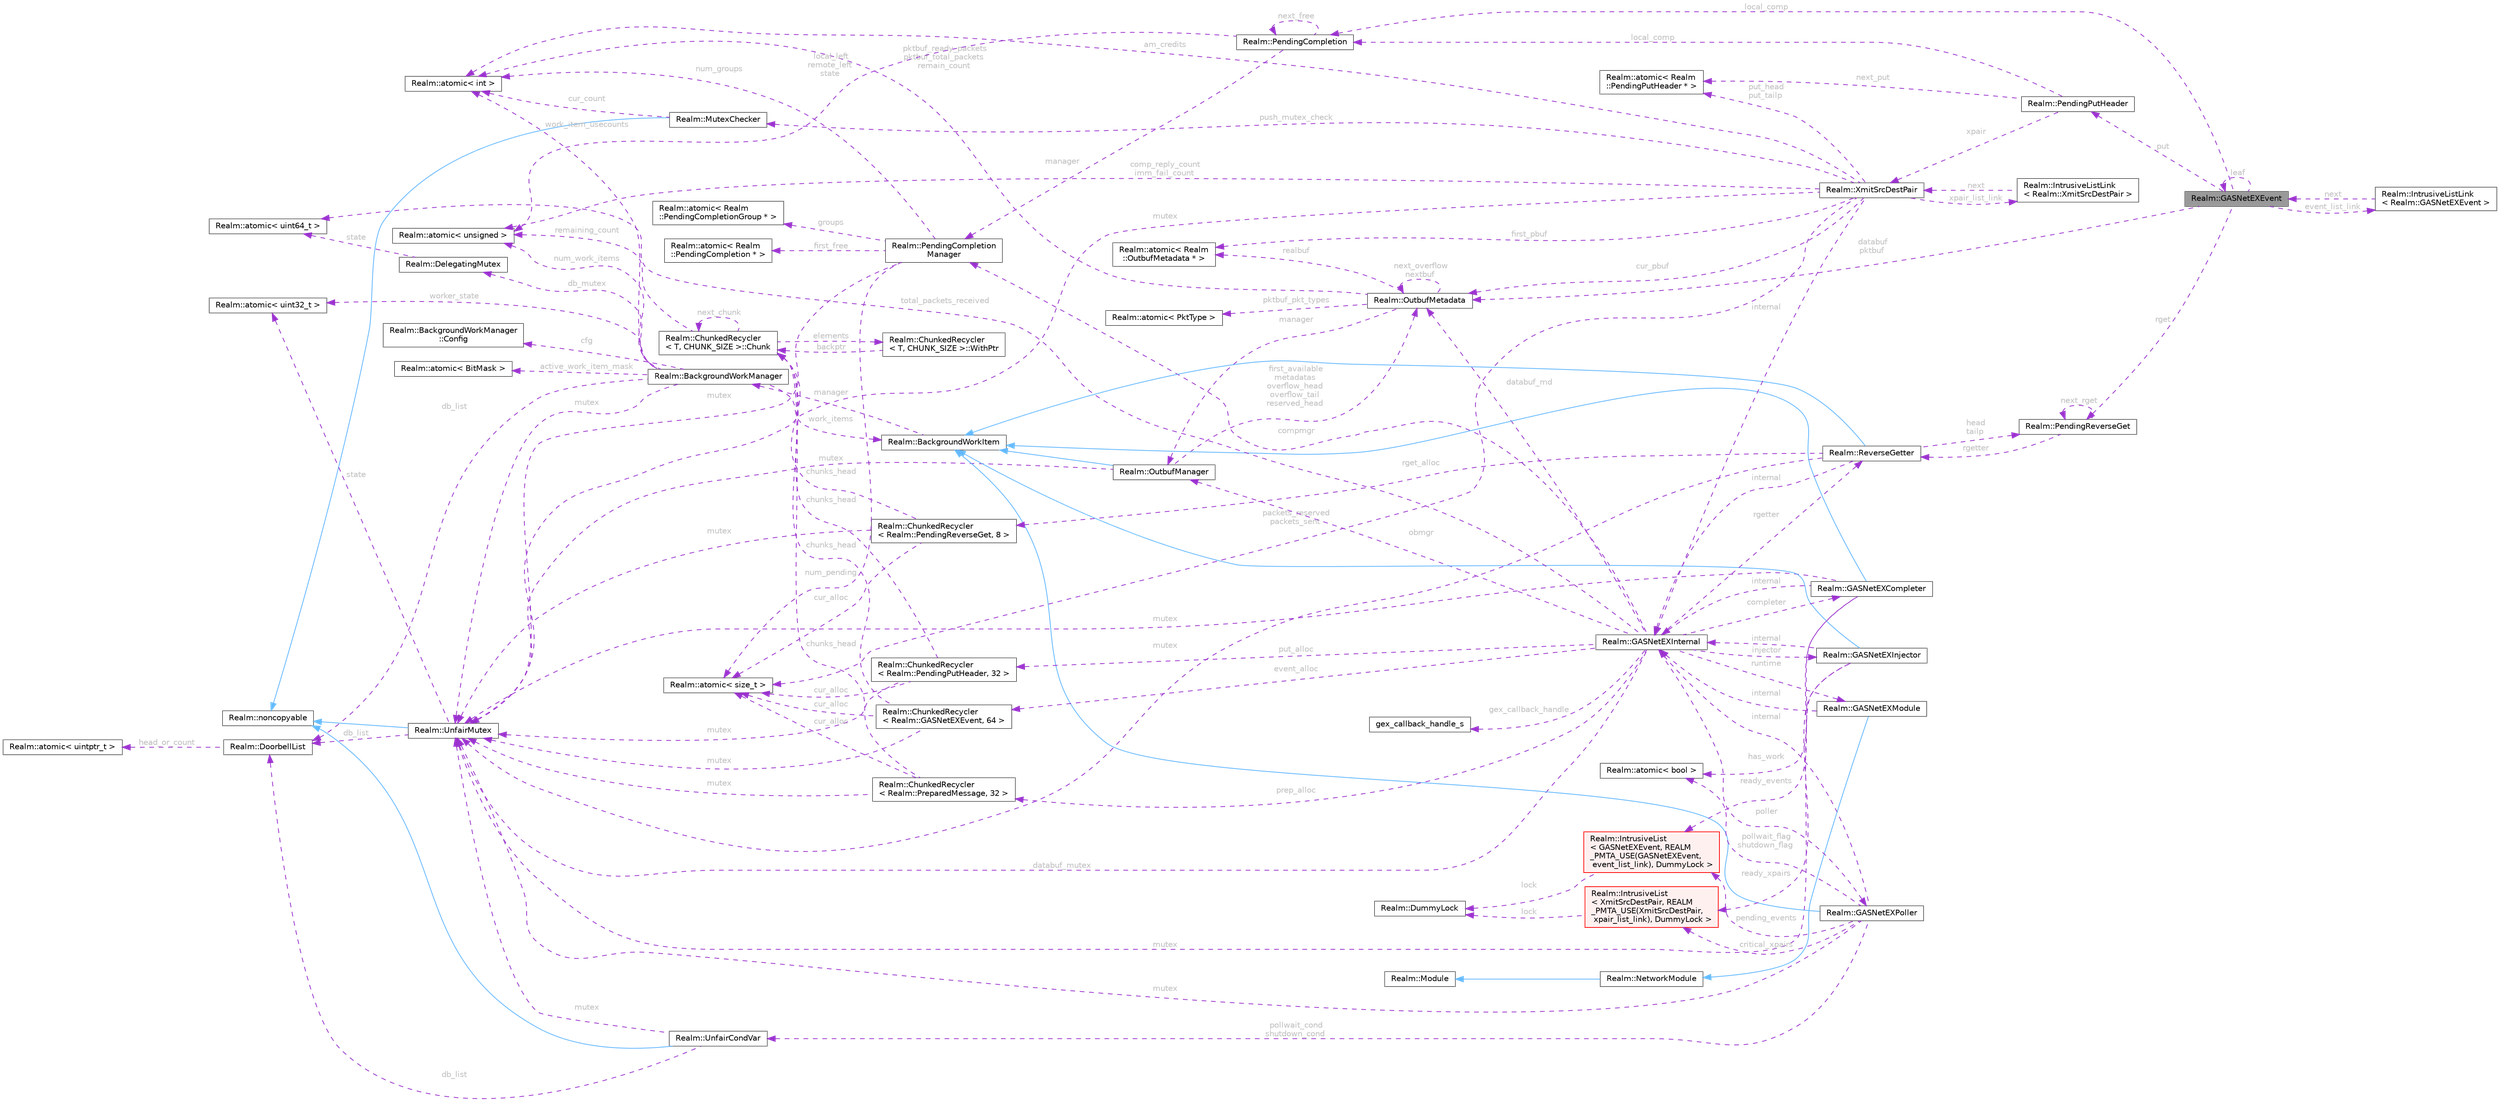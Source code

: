 digraph "Realm::GASNetEXEvent"
{
 // LATEX_PDF_SIZE
  bgcolor="transparent";
  edge [fontname=Helvetica,fontsize=10,labelfontname=Helvetica,labelfontsize=10];
  node [fontname=Helvetica,fontsize=10,shape=box,height=0.2,width=0.4];
  rankdir="LR";
  Node1 [id="Node000001",label="Realm::GASNetEXEvent",height=0.2,width=0.4,color="gray40", fillcolor="grey60", style="filled", fontcolor="black",tooltip=" "];
  Node2 -> Node1 [id="edge1_Node000001_Node000002",dir="back",color="darkorchid3",style="dashed",tooltip=" ",label=" event_list_link",fontcolor="grey" ];
  Node2 [id="Node000002",label="Realm::IntrusiveListLink\l\< Realm::GASNetEXEvent \>",height=0.2,width=0.4,color="gray40", fillcolor="white", style="filled",URL="$structRealm_1_1IntrusiveListLink.html",tooltip=" "];
  Node1 -> Node2 [id="edge2_Node000002_Node000001",dir="back",color="darkorchid3",style="dashed",tooltip=" ",label=" next",fontcolor="grey" ];
  Node3 -> Node1 [id="edge3_Node000001_Node000003",dir="back",color="darkorchid3",style="dashed",tooltip=" ",label=" local_comp",fontcolor="grey" ];
  Node3 [id="Node000003",label="Realm::PendingCompletion",height=0.2,width=0.4,color="gray40", fillcolor="white", style="filled",URL="$classRealm_1_1PendingCompletion.html",tooltip=" "];
  Node3 -> Node3 [id="edge4_Node000003_Node000003",dir="back",color="darkorchid3",style="dashed",tooltip=" ",label=" next_free",fontcolor="grey" ];
  Node4 -> Node3 [id="edge5_Node000003_Node000004",dir="back",color="darkorchid3",style="dashed",tooltip=" ",label=" manager",fontcolor="grey" ];
  Node4 [id="Node000004",label="Realm::PendingCompletion\lManager",height=0.2,width=0.4,color="gray40", fillcolor="white", style="filled",URL="$classRealm_1_1PendingCompletionManager.html",tooltip=" "];
  Node5 -> Node4 [id="edge6_Node000004_Node000005",dir="back",color="darkorchid3",style="dashed",tooltip=" ",label=" mutex",fontcolor="grey" ];
  Node5 [id="Node000005",label="Realm::UnfairMutex",height=0.2,width=0.4,color="gray40", fillcolor="white", style="filled",URL="$classRealm_1_1UnfairMutex.html",tooltip=" "];
  Node6 -> Node5 [id="edge7_Node000005_Node000006",dir="back",color="steelblue1",style="solid",tooltip=" "];
  Node6 [id="Node000006",label="Realm::noncopyable",height=0.2,width=0.4,color="gray40", fillcolor="white", style="filled",URL="$classRealm_1_1noncopyable.html",tooltip=" "];
  Node7 -> Node5 [id="edge8_Node000005_Node000007",dir="back",color="darkorchid3",style="dashed",tooltip=" ",label=" state",fontcolor="grey" ];
  Node7 [id="Node000007",label="Realm::atomic\< uint32_t \>",height=0.2,width=0.4,color="gray40", fillcolor="white", style="filled",URL="$classRealm_1_1atomic.html",tooltip=" "];
  Node8 -> Node5 [id="edge9_Node000005_Node000008",dir="back",color="darkorchid3",style="dashed",tooltip=" ",label=" db_list",fontcolor="grey" ];
  Node8 [id="Node000008",label="Realm::DoorbellList",height=0.2,width=0.4,color="gray40", fillcolor="white", style="filled",URL="$classRealm_1_1DoorbellList.html",tooltip=" "];
  Node9 -> Node8 [id="edge10_Node000008_Node000009",dir="back",color="darkorchid3",style="dashed",tooltip=" ",label=" head_or_count",fontcolor="grey" ];
  Node9 [id="Node000009",label="Realm::atomic\< uintptr_t \>",height=0.2,width=0.4,color="gray40", fillcolor="white", style="filled",URL="$classRealm_1_1atomic.html",tooltip=" "];
  Node10 -> Node4 [id="edge11_Node000004_Node000010",dir="back",color="darkorchid3",style="dashed",tooltip=" ",label=" first_free",fontcolor="grey" ];
  Node10 [id="Node000010",label="Realm::atomic\< Realm\l::PendingCompletion * \>",height=0.2,width=0.4,color="gray40", fillcolor="white", style="filled",URL="$classRealm_1_1atomic.html",tooltip=" "];
  Node11 -> Node4 [id="edge12_Node000004_Node000011",dir="back",color="darkorchid3",style="dashed",tooltip=" ",label=" num_groups",fontcolor="grey" ];
  Node11 [id="Node000011",label="Realm::atomic\< int \>",height=0.2,width=0.4,color="gray40", fillcolor="white", style="filled",URL="$classRealm_1_1atomic.html",tooltip=" "];
  Node12 -> Node4 [id="edge13_Node000004_Node000012",dir="back",color="darkorchid3",style="dashed",tooltip=" ",label=" groups",fontcolor="grey" ];
  Node12 [id="Node000012",label="Realm::atomic\< Realm\l::PendingCompletionGroup * \>",height=0.2,width=0.4,color="gray40", fillcolor="white", style="filled",URL="$classRealm_1_1atomic.html",tooltip=" "];
  Node13 -> Node4 [id="edge14_Node000004_Node000013",dir="back",color="darkorchid3",style="dashed",tooltip=" ",label=" num_pending",fontcolor="grey" ];
  Node13 [id="Node000013",label="Realm::atomic\< size_t \>",height=0.2,width=0.4,color="gray40", fillcolor="white", style="filled",URL="$classRealm_1_1atomic.html",tooltip=" "];
  Node14 -> Node3 [id="edge15_Node000003_Node000014",dir="back",color="darkorchid3",style="dashed",tooltip=" ",label=" local_left\nremote_left\nstate",fontcolor="grey" ];
  Node14 [id="Node000014",label="Realm::atomic\< unsigned \>",height=0.2,width=0.4,color="gray40", fillcolor="white", style="filled",URL="$classRealm_1_1atomic.html",tooltip=" "];
  Node15 -> Node1 [id="edge16_Node000001_Node000015",dir="back",color="darkorchid3",style="dashed",tooltip=" ",label=" databuf\npktbuf",fontcolor="grey" ];
  Node15 [id="Node000015",label="Realm::OutbufMetadata",height=0.2,width=0.4,color="gray40", fillcolor="white", style="filled",URL="$classRealm_1_1OutbufMetadata.html",tooltip=" "];
  Node16 -> Node15 [id="edge17_Node000015_Node000016",dir="back",color="darkorchid3",style="dashed",tooltip=" ",label=" manager",fontcolor="grey" ];
  Node16 [id="Node000016",label="Realm::OutbufManager",height=0.2,width=0.4,color="gray40", fillcolor="white", style="filled",URL="$classRealm_1_1OutbufManager.html",tooltip=" "];
  Node17 -> Node16 [id="edge18_Node000016_Node000017",dir="back",color="steelblue1",style="solid",tooltip=" "];
  Node17 [id="Node000017",label="Realm::BackgroundWorkItem",height=0.2,width=0.4,color="gray40", fillcolor="white", style="filled",URL="$classRealm_1_1BackgroundWorkItem.html",tooltip=" "];
  Node18 -> Node17 [id="edge19_Node000017_Node000018",dir="back",color="darkorchid3",style="dashed",tooltip=" ",label=" manager",fontcolor="grey" ];
  Node18 [id="Node000018",label="Realm::BackgroundWorkManager",height=0.2,width=0.4,color="gray40", fillcolor="white", style="filled",URL="$classRealm_1_1BackgroundWorkManager.html",tooltip=" "];
  Node19 -> Node18 [id="edge20_Node000018_Node000019",dir="back",color="darkorchid3",style="dashed",tooltip=" ",label=" cfg",fontcolor="grey" ];
  Node19 [id="Node000019",label="Realm::BackgroundWorkManager\l::Config",height=0.2,width=0.4,color="gray40", fillcolor="white", style="filled",URL="$structRealm_1_1BackgroundWorkManager_1_1Config.html",tooltip=" "];
  Node5 -> Node18 [id="edge21_Node000018_Node000005",dir="back",color="darkorchid3",style="dashed",tooltip=" ",label=" mutex",fontcolor="grey" ];
  Node14 -> Node18 [id="edge22_Node000018_Node000014",dir="back",color="darkorchid3",style="dashed",tooltip=" ",label=" num_work_items",fontcolor="grey" ];
  Node20 -> Node18 [id="edge23_Node000018_Node000020",dir="back",color="darkorchid3",style="dashed",tooltip=" ",label=" active_work_item_mask",fontcolor="grey" ];
  Node20 [id="Node000020",label="Realm::atomic\< BitMask \>",height=0.2,width=0.4,color="gray40", fillcolor="white", style="filled",URL="$classRealm_1_1atomic.html",tooltip=" "];
  Node11 -> Node18 [id="edge24_Node000018_Node000011",dir="back",color="darkorchid3",style="dashed",tooltip=" ",label=" work_item_usecounts",fontcolor="grey" ];
  Node17 -> Node18 [id="edge25_Node000018_Node000017",dir="back",color="darkorchid3",style="dashed",tooltip=" ",label=" work_items",fontcolor="grey" ];
  Node7 -> Node18 [id="edge26_Node000018_Node000007",dir="back",color="darkorchid3",style="dashed",tooltip=" ",label=" worker_state",fontcolor="grey" ];
  Node21 -> Node18 [id="edge27_Node000018_Node000021",dir="back",color="darkorchid3",style="dashed",tooltip=" ",label=" db_mutex",fontcolor="grey" ];
  Node21 [id="Node000021",label="Realm::DelegatingMutex",height=0.2,width=0.4,color="gray40", fillcolor="white", style="filled",URL="$classRealm_1_1DelegatingMutex.html",tooltip=" "];
  Node22 -> Node21 [id="edge28_Node000021_Node000022",dir="back",color="darkorchid3",style="dashed",tooltip=" ",label=" state",fontcolor="grey" ];
  Node22 [id="Node000022",label="Realm::atomic\< uint64_t \>",height=0.2,width=0.4,color="gray40", fillcolor="white", style="filled",URL="$classRealm_1_1atomic.html",tooltip=" "];
  Node8 -> Node18 [id="edge29_Node000018_Node000008",dir="back",color="darkorchid3",style="dashed",tooltip=" ",label=" db_list",fontcolor="grey" ];
  Node15 -> Node16 [id="edge30_Node000016_Node000015",dir="back",color="darkorchid3",style="dashed",tooltip=" ",label=" first_available\nmetadatas\noverflow_head\noverflow_tail\nreserved_head",fontcolor="grey" ];
  Node5 -> Node16 [id="edge31_Node000016_Node000005",dir="back",color="darkorchid3",style="dashed",tooltip=" ",label=" mutex",fontcolor="grey" ];
  Node15 -> Node15 [id="edge32_Node000015_Node000015",dir="back",color="darkorchid3",style="dashed",tooltip=" ",label=" next_overflow\nnextbuf",fontcolor="grey" ];
  Node23 -> Node15 [id="edge33_Node000015_Node000023",dir="back",color="darkorchid3",style="dashed",tooltip=" ",label=" realbuf",fontcolor="grey" ];
  Node23 [id="Node000023",label="Realm::atomic\< Realm\l::OutbufMetadata * \>",height=0.2,width=0.4,color="gray40", fillcolor="white", style="filled",URL="$classRealm_1_1atomic.html",tooltip=" "];
  Node11 -> Node15 [id="edge34_Node000015_Node000011",dir="back",color="darkorchid3",style="dashed",tooltip=" ",label=" pktbuf_ready_packets\npktbuf_total_packets\nremain_count",fontcolor="grey" ];
  Node24 -> Node15 [id="edge35_Node000015_Node000024",dir="back",color="darkorchid3",style="dashed",tooltip=" ",label=" pktbuf_pkt_types",fontcolor="grey" ];
  Node24 [id="Node000024",label="Realm::atomic\< PktType \>",height=0.2,width=0.4,color="gray40", fillcolor="white", style="filled",URL="$classRealm_1_1atomic.html",tooltip=" "];
  Node25 -> Node1 [id="edge36_Node000001_Node000025",dir="back",color="darkorchid3",style="dashed",tooltip=" ",label=" rget",fontcolor="grey" ];
  Node25 [id="Node000025",label="Realm::PendingReverseGet",height=0.2,width=0.4,color="gray40", fillcolor="white", style="filled",URL="$structRealm_1_1PendingReverseGet.html",tooltip=" "];
  Node26 -> Node25 [id="edge37_Node000025_Node000026",dir="back",color="darkorchid3",style="dashed",tooltip=" ",label=" rgetter",fontcolor="grey" ];
  Node26 [id="Node000026",label="Realm::ReverseGetter",height=0.2,width=0.4,color="gray40", fillcolor="white", style="filled",URL="$classRealm_1_1ReverseGetter.html",tooltip=" "];
  Node17 -> Node26 [id="edge38_Node000026_Node000017",dir="back",color="steelblue1",style="solid",tooltip=" "];
  Node27 -> Node26 [id="edge39_Node000026_Node000027",dir="back",color="darkorchid3",style="dashed",tooltip=" ",label=" internal",fontcolor="grey" ];
  Node27 [id="Node000027",label="Realm::GASNetEXInternal",height=0.2,width=0.4,color="gray40", fillcolor="white", style="filled",URL="$classRealm_1_1GASNetEXInternal.html",tooltip=" "];
  Node28 -> Node27 [id="edge40_Node000027_Node000028",dir="back",color="darkorchid3",style="dashed",tooltip=" ",label=" runtime",fontcolor="grey" ];
  Node28 [id="Node000028",label="Realm::GASNetEXModule",height=0.2,width=0.4,color="gray40", fillcolor="white", style="filled",URL="$classRealm_1_1GASNetEXModule.html",tooltip=" "];
  Node29 -> Node28 [id="edge41_Node000028_Node000029",dir="back",color="steelblue1",style="solid",tooltip=" "];
  Node29 [id="Node000029",label="Realm::NetworkModule",height=0.2,width=0.4,color="gray40", fillcolor="white", style="filled",URL="$classRealm_1_1NetworkModule.html",tooltip=" "];
  Node30 -> Node29 [id="edge42_Node000029_Node000030",dir="back",color="steelblue1",style="solid",tooltip=" "];
  Node30 [id="Node000030",label="Realm::Module",height=0.2,width=0.4,color="gray40", fillcolor="white", style="filled",URL="$classRealm_1_1Module.html",tooltip=" "];
  Node27 -> Node28 [id="edge43_Node000028_Node000027",dir="back",color="darkorchid3",style="dashed",tooltip=" ",label=" internal",fontcolor="grey" ];
  Node31 -> Node27 [id="edge44_Node000027_Node000031",dir="back",color="darkorchid3",style="dashed",tooltip=" ",label=" poller",fontcolor="grey" ];
  Node31 [id="Node000031",label="Realm::GASNetEXPoller",height=0.2,width=0.4,color="gray40", fillcolor="white", style="filled",URL="$classRealm_1_1GASNetEXPoller.html",tooltip=" "];
  Node17 -> Node31 [id="edge45_Node000031_Node000017",dir="back",color="steelblue1",style="solid",tooltip=" "];
  Node27 -> Node31 [id="edge46_Node000031_Node000027",dir="back",color="darkorchid3",style="dashed",tooltip=" ",label=" internal",fontcolor="grey" ];
  Node5 -> Node31 [id="edge47_Node000031_Node000005",dir="back",color="darkorchid3",style="dashed",tooltip=" ",label=" mutex",fontcolor="grey" ];
  Node32 -> Node31 [id="edge48_Node000031_Node000032",dir="back",color="darkorchid3",style="dashed",tooltip=" ",label=" pollwait_flag\nshutdown_flag",fontcolor="grey" ];
  Node32 [id="Node000032",label="Realm::atomic\< bool \>",height=0.2,width=0.4,color="gray40", fillcolor="white", style="filled",URL="$classRealm_1_1atomic.html",tooltip=" "];
  Node33 -> Node31 [id="edge49_Node000031_Node000033",dir="back",color="darkorchid3",style="dashed",tooltip=" ",label=" pollwait_cond\nshutdown_cond",fontcolor="grey" ];
  Node33 [id="Node000033",label="Realm::UnfairCondVar",height=0.2,width=0.4,color="gray40", fillcolor="white", style="filled",URL="$classRealm_1_1UnfairCondVar.html",tooltip=" "];
  Node6 -> Node33 [id="edge50_Node000033_Node000006",dir="back",color="steelblue1",style="solid",tooltip=" "];
  Node5 -> Node33 [id="edge51_Node000033_Node000005",dir="back",color="darkorchid3",style="dashed",tooltip=" ",label=" mutex",fontcolor="grey" ];
  Node8 -> Node33 [id="edge52_Node000033_Node000008",dir="back",color="darkorchid3",style="dashed",tooltip=" ",label=" db_list",fontcolor="grey" ];
  Node34 -> Node31 [id="edge53_Node000031_Node000034",dir="back",color="darkorchid3",style="dashed",tooltip=" ",label=" critical_xpairs",fontcolor="grey" ];
  Node34 [id="Node000034",label="Realm::IntrusiveList\l\< XmitSrcDestPair, REALM\l_PMTA_USE(XmitSrcDestPair,\l xpair_list_link), DummyLock \>",height=0.2,width=0.4,color="red", fillcolor="#FFF0F0", style="filled",URL="$classRealm_1_1IntrusiveList.html",tooltip=" "];
  Node35 -> Node34 [id="edge54_Node000034_Node000035",dir="back",color="darkorchid3",style="dashed",tooltip=" ",label=" lock",fontcolor="grey" ];
  Node35 [id="Node000035",label="Realm::DummyLock",height=0.2,width=0.4,color="gray40", fillcolor="white", style="filled",URL="$classRealm_1_1DummyLock.html",tooltip=" "];
  Node41 -> Node31 [id="edge55_Node000031_Node000041",dir="back",color="darkorchid3",style="dashed",tooltip=" ",label=" pending_events",fontcolor="grey" ];
  Node41 [id="Node000041",label="Realm::IntrusiveList\l\< GASNetEXEvent, REALM\l_PMTA_USE(GASNetEXEvent,\l event_list_link), DummyLock \>",height=0.2,width=0.4,color="red", fillcolor="#FFF0F0", style="filled",URL="$classRealm_1_1IntrusiveList.html",tooltip=" "];
  Node35 -> Node41 [id="edge56_Node000041_Node000035",dir="back",color="darkorchid3",style="dashed",tooltip=" ",label=" lock",fontcolor="grey" ];
  Node43 -> Node27 [id="edge57_Node000027_Node000043",dir="back",color="darkorchid3",style="dashed",tooltip=" ",label=" injector",fontcolor="grey" ];
  Node43 [id="Node000043",label="Realm::GASNetEXInjector",height=0.2,width=0.4,color="gray40", fillcolor="white", style="filled",URL="$classRealm_1_1GASNetEXInjector.html",tooltip=" "];
  Node17 -> Node43 [id="edge58_Node000043_Node000017",dir="back",color="steelblue1",style="solid",tooltip=" "];
  Node27 -> Node43 [id="edge59_Node000043_Node000027",dir="back",color="darkorchid3",style="dashed",tooltip=" ",label=" internal",fontcolor="grey" ];
  Node5 -> Node43 [id="edge60_Node000043_Node000005",dir="back",color="darkorchid3",style="dashed",tooltip=" ",label=" mutex",fontcolor="grey" ];
  Node34 -> Node43 [id="edge61_Node000043_Node000034",dir="back",color="darkorchid3",style="dashed",tooltip=" ",label=" ready_xpairs",fontcolor="grey" ];
  Node44 -> Node27 [id="edge62_Node000027_Node000044",dir="back",color="darkorchid3",style="dashed",tooltip=" ",label=" completer",fontcolor="grey" ];
  Node44 [id="Node000044",label="Realm::GASNetEXCompleter",height=0.2,width=0.4,color="gray40", fillcolor="white", style="filled",URL="$classRealm_1_1GASNetEXCompleter.html",tooltip=" "];
  Node17 -> Node44 [id="edge63_Node000044_Node000017",dir="back",color="steelblue1",style="solid",tooltip=" "];
  Node27 -> Node44 [id="edge64_Node000044_Node000027",dir="back",color="darkorchid3",style="dashed",tooltip=" ",label=" internal",fontcolor="grey" ];
  Node5 -> Node44 [id="edge65_Node000044_Node000005",dir="back",color="darkorchid3",style="dashed",tooltip=" ",label=" mutex",fontcolor="grey" ];
  Node32 -> Node44 [id="edge66_Node000044_Node000032",dir="back",color="darkorchid3",style="dashed",tooltip=" ",label=" has_work",fontcolor="grey" ];
  Node41 -> Node44 [id="edge67_Node000044_Node000041",dir="back",color="darkorchid3",style="dashed",tooltip=" ",label=" ready_events",fontcolor="grey" ];
  Node26 -> Node27 [id="edge68_Node000027_Node000026",dir="back",color="darkorchid3",style="dashed",tooltip=" ",label=" rgetter",fontcolor="grey" ];
  Node4 -> Node27 [id="edge69_Node000027_Node000004",dir="back",color="darkorchid3",style="dashed",tooltip=" ",label=" compmgr",fontcolor="grey" ];
  Node16 -> Node27 [id="edge70_Node000027_Node000016",dir="back",color="darkorchid3",style="dashed",tooltip=" ",label=" obmgr",fontcolor="grey" ];
  Node22 -> Node27 [id="edge71_Node000027_Node000022",dir="back",color="darkorchid3",style="dashed",tooltip=" ",label=" total_packets_received",fontcolor="grey" ];
  Node5 -> Node27 [id="edge72_Node000027_Node000005",dir="back",color="darkorchid3",style="dashed",tooltip=" ",label=" databuf_mutex",fontcolor="grey" ];
  Node15 -> Node27 [id="edge73_Node000027_Node000015",dir="back",color="darkorchid3",style="dashed",tooltip=" ",label=" databuf_md",fontcolor="grey" ];
  Node45 -> Node27 [id="edge74_Node000027_Node000045",dir="back",color="darkorchid3",style="dashed",tooltip=" ",label=" gex_callback_handle",fontcolor="grey" ];
  Node45 [id="Node000045",label="gex_callback_handle_s",height=0.2,width=0.4,color="gray40", fillcolor="white", style="filled",URL="$structgex__callback__handle__s.html",tooltip=" "];
  Node46 -> Node27 [id="edge75_Node000027_Node000046",dir="back",color="darkorchid3",style="dashed",tooltip=" ",label=" event_alloc",fontcolor="grey" ];
  Node46 [id="Node000046",label="Realm::ChunkedRecycler\l\< Realm::GASNetEXEvent, 64 \>",height=0.2,width=0.4,color="gray40", fillcolor="white", style="filled",URL="$classRealm_1_1ChunkedRecycler.html",tooltip=" "];
  Node5 -> Node46 [id="edge76_Node000046_Node000005",dir="back",color="darkorchid3",style="dashed",tooltip=" ",label=" mutex",fontcolor="grey" ];
  Node47 -> Node46 [id="edge77_Node000046_Node000047",dir="back",color="darkorchid3",style="dashed",tooltip=" ",label=" chunks_head",fontcolor="grey" ];
  Node47 [id="Node000047",label="Realm::ChunkedRecycler\l\< T, CHUNK_SIZE \>::Chunk",height=0.2,width=0.4,color="gray40", fillcolor="white", style="filled",URL="$structRealm_1_1ChunkedRecycler_1_1Chunk.html",tooltip=" "];
  Node14 -> Node47 [id="edge78_Node000047_Node000014",dir="back",color="darkorchid3",style="dashed",tooltip=" ",label=" remaining_count",fontcolor="grey" ];
  Node47 -> Node47 [id="edge79_Node000047_Node000047",dir="back",color="darkorchid3",style="dashed",tooltip=" ",label=" next_chunk",fontcolor="grey" ];
  Node48 -> Node47 [id="edge80_Node000047_Node000048",dir="back",color="darkorchid3",style="dashed",tooltip=" ",label=" elements",fontcolor="grey" ];
  Node48 [id="Node000048",label="Realm::ChunkedRecycler\l\< T, CHUNK_SIZE \>::WithPtr",height=0.2,width=0.4,color="gray40", fillcolor="white", style="filled",URL="$structRealm_1_1ChunkedRecycler_1_1WithPtr.html",tooltip=" "];
  Node47 -> Node48 [id="edge81_Node000048_Node000047",dir="back",color="darkorchid3",style="dashed",tooltip=" ",label=" backptr",fontcolor="grey" ];
  Node13 -> Node46 [id="edge82_Node000046_Node000013",dir="back",color="darkorchid3",style="dashed",tooltip=" ",label=" cur_alloc",fontcolor="grey" ];
  Node49 -> Node27 [id="edge83_Node000027_Node000049",dir="back",color="darkorchid3",style="dashed",tooltip=" ",label=" prep_alloc",fontcolor="grey" ];
  Node49 [id="Node000049",label="Realm::ChunkedRecycler\l\< Realm::PreparedMessage, 32 \>",height=0.2,width=0.4,color="gray40", fillcolor="white", style="filled",URL="$classRealm_1_1ChunkedRecycler.html",tooltip=" "];
  Node5 -> Node49 [id="edge84_Node000049_Node000005",dir="back",color="darkorchid3",style="dashed",tooltip=" ",label=" mutex",fontcolor="grey" ];
  Node47 -> Node49 [id="edge85_Node000049_Node000047",dir="back",color="darkorchid3",style="dashed",tooltip=" ",label=" chunks_head",fontcolor="grey" ];
  Node13 -> Node49 [id="edge86_Node000049_Node000013",dir="back",color="darkorchid3",style="dashed",tooltip=" ",label=" cur_alloc",fontcolor="grey" ];
  Node50 -> Node27 [id="edge87_Node000027_Node000050",dir="back",color="darkorchid3",style="dashed",tooltip=" ",label=" put_alloc",fontcolor="grey" ];
  Node50 [id="Node000050",label="Realm::ChunkedRecycler\l\< Realm::PendingPutHeader, 32 \>",height=0.2,width=0.4,color="gray40", fillcolor="white", style="filled",URL="$classRealm_1_1ChunkedRecycler.html",tooltip=" "];
  Node5 -> Node50 [id="edge88_Node000050_Node000005",dir="back",color="darkorchid3",style="dashed",tooltip=" ",label=" mutex",fontcolor="grey" ];
  Node47 -> Node50 [id="edge89_Node000050_Node000047",dir="back",color="darkorchid3",style="dashed",tooltip=" ",label=" chunks_head",fontcolor="grey" ];
  Node13 -> Node50 [id="edge90_Node000050_Node000013",dir="back",color="darkorchid3",style="dashed",tooltip=" ",label=" cur_alloc",fontcolor="grey" ];
  Node5 -> Node26 [id="edge91_Node000026_Node000005",dir="back",color="darkorchid3",style="dashed",tooltip=" ",label=" mutex",fontcolor="grey" ];
  Node25 -> Node26 [id="edge92_Node000026_Node000025",dir="back",color="darkorchid3",style="dashed",tooltip=" ",label=" head\ntailp",fontcolor="grey" ];
  Node51 -> Node26 [id="edge93_Node000026_Node000051",dir="back",color="darkorchid3",style="dashed",tooltip=" ",label=" rget_alloc",fontcolor="grey" ];
  Node51 [id="Node000051",label="Realm::ChunkedRecycler\l\< Realm::PendingReverseGet, 8 \>",height=0.2,width=0.4,color="gray40", fillcolor="white", style="filled",URL="$classRealm_1_1ChunkedRecycler.html",tooltip=" "];
  Node5 -> Node51 [id="edge94_Node000051_Node000005",dir="back",color="darkorchid3",style="dashed",tooltip=" ",label=" mutex",fontcolor="grey" ];
  Node47 -> Node51 [id="edge95_Node000051_Node000047",dir="back",color="darkorchid3",style="dashed",tooltip=" ",label=" chunks_head",fontcolor="grey" ];
  Node13 -> Node51 [id="edge96_Node000051_Node000013",dir="back",color="darkorchid3",style="dashed",tooltip=" ",label=" cur_alloc",fontcolor="grey" ];
  Node25 -> Node25 [id="edge97_Node000025_Node000025",dir="back",color="darkorchid3",style="dashed",tooltip=" ",label=" next_rget",fontcolor="grey" ];
  Node52 -> Node1 [id="edge98_Node000001_Node000052",dir="back",color="darkorchid3",style="dashed",tooltip=" ",label=" put",fontcolor="grey" ];
  Node52 [id="Node000052",label="Realm::PendingPutHeader",height=0.2,width=0.4,color="gray40", fillcolor="white", style="filled",URL="$structRealm_1_1PendingPutHeader.html",tooltip=" "];
  Node3 -> Node52 [id="edge99_Node000052_Node000003",dir="back",color="darkorchid3",style="dashed",tooltip=" ",label=" local_comp",fontcolor="grey" ];
  Node37 -> Node52 [id="edge100_Node000052_Node000037",dir="back",color="darkorchid3",style="dashed",tooltip=" ",label=" xpair",fontcolor="grey" ];
  Node37 [id="Node000037",label="Realm::XmitSrcDestPair",height=0.2,width=0.4,color="gray40", fillcolor="white", style="filled",URL="$classRealm_1_1XmitSrcDestPair.html",tooltip=" "];
  Node38 -> Node37 [id="edge101_Node000037_Node000038",dir="back",color="darkorchid3",style="dashed",tooltip=" ",label=" xpair_list_link",fontcolor="grey" ];
  Node38 [id="Node000038",label="Realm::IntrusiveListLink\l\< Realm::XmitSrcDestPair \>",height=0.2,width=0.4,color="gray40", fillcolor="white", style="filled",URL="$structRealm_1_1IntrusiveListLink.html",tooltip=" "];
  Node37 -> Node38 [id="edge102_Node000038_Node000037",dir="back",color="darkorchid3",style="dashed",tooltip=" ",label=" next",fontcolor="grey" ];
  Node27 -> Node37 [id="edge103_Node000037_Node000027",dir="back",color="darkorchid3",style="dashed",tooltip=" ",label=" internal",fontcolor="grey" ];
  Node13 -> Node37 [id="edge104_Node000037_Node000013",dir="back",color="darkorchid3",style="dashed",tooltip=" ",label=" packets_reserved\npackets_sent",fontcolor="grey" ];
  Node5 -> Node37 [id="edge105_Node000037_Node000005",dir="back",color="darkorchid3",style="dashed",tooltip=" ",label=" mutex",fontcolor="grey" ];
  Node39 -> Node37 [id="edge106_Node000037_Node000039",dir="back",color="darkorchid3",style="dashed",tooltip=" ",label=" push_mutex_check",fontcolor="grey" ];
  Node39 [id="Node000039",label="Realm::MutexChecker",height=0.2,width=0.4,color="gray40", fillcolor="white", style="filled",URL="$classRealm_1_1MutexChecker.html",tooltip=" "];
  Node6 -> Node39 [id="edge107_Node000039_Node000006",dir="back",color="steelblue1",style="solid",tooltip=" "];
  Node11 -> Node39 [id="edge108_Node000039_Node000011",dir="back",color="darkorchid3",style="dashed",tooltip=" ",label=" cur_count",fontcolor="grey" ];
  Node23 -> Node37 [id="edge109_Node000037_Node000023",dir="back",color="darkorchid3",style="dashed",tooltip=" ",label=" first_pbuf",fontcolor="grey" ];
  Node15 -> Node37 [id="edge110_Node000037_Node000015",dir="back",color="darkorchid3",style="dashed",tooltip=" ",label=" cur_pbuf",fontcolor="grey" ];
  Node14 -> Node37 [id="edge111_Node000037_Node000014",dir="back",color="darkorchid3",style="dashed",tooltip=" ",label=" comp_reply_count\nimm_fail_count",fontcolor="grey" ];
  Node40 -> Node37 [id="edge112_Node000037_Node000040",dir="back",color="darkorchid3",style="dashed",tooltip=" ",label=" put_head\nput_tailp",fontcolor="grey" ];
  Node40 [id="Node000040",label="Realm::atomic\< Realm\l::PendingPutHeader * \>",height=0.2,width=0.4,color="gray40", fillcolor="white", style="filled",URL="$classRealm_1_1atomic.html",tooltip=" "];
  Node11 -> Node37 [id="edge113_Node000037_Node000011",dir="back",color="darkorchid3",style="dashed",tooltip=" ",label=" am_credits",fontcolor="grey" ];
  Node40 -> Node52 [id="edge114_Node000052_Node000040",dir="back",color="darkorchid3",style="dashed",tooltip=" ",label=" next_put",fontcolor="grey" ];
  Node1 -> Node1 [id="edge115_Node000001_Node000001",dir="back",color="darkorchid3",style="dashed",tooltip=" ",label=" leaf",fontcolor="grey" ];
}
